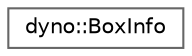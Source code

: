 digraph "Graphical Class Hierarchy"
{
 // LATEX_PDF_SIZE
  bgcolor="transparent";
  edge [fontname=Helvetica,fontsize=10,labelfontname=Helvetica,labelfontsize=10];
  node [fontname=Helvetica,fontsize=10,shape=box,height=0.2,width=0.4];
  rankdir="LR";
  Node0 [id="Node000000",label="dyno::BoxInfo",height=0.2,width=0.4,color="grey40", fillcolor="white", style="filled",URL="$structdyno_1_1_box_info.html",tooltip=" "];
}
